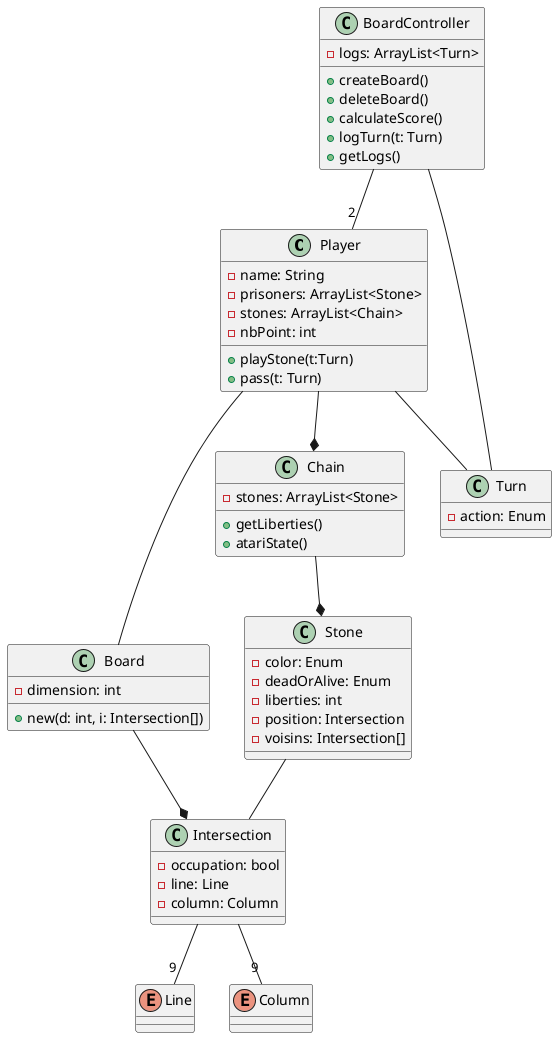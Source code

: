 @startuml

class Player{
- name: String
- prisoners: ArrayList<Stone>
- stones: ArrayList<Chain>
- nbPoint: int
+ playStone(t:Turn)
+ pass(t: Turn)
}
class Board{
- dimension: int
+ new(d: int, i: Intersection[])
}

class BoardController{
- logs: ArrayList<Turn>
+ createBoard()
+ deleteBoard()
+ calculateScore()
+ logTurn(t: Turn)
+ getLogs()

}

class Turn{
- action: Enum
}

class Chain{
- stones: ArrayList<Stone>
+ getLiberties()
+ atariState()
}



class Stone{
- color: Enum
- deadOrAlive: Enum
- liberties: int
- position: Intersection
- voisins: Intersection[]
}
class Intersection{
- occupation: bool
- line: Line
- column: Column
}

enum Line{}

enum Column{}

Board --* Intersection
Stone -- Intersection
Player -- Board
Chain --* Stone
Player --* Chain
BoardController -- Turn
BoardController --"2" Player
Player -- Turn
Intersection --"9" Line
Intersection --"9" Column


@enduml

